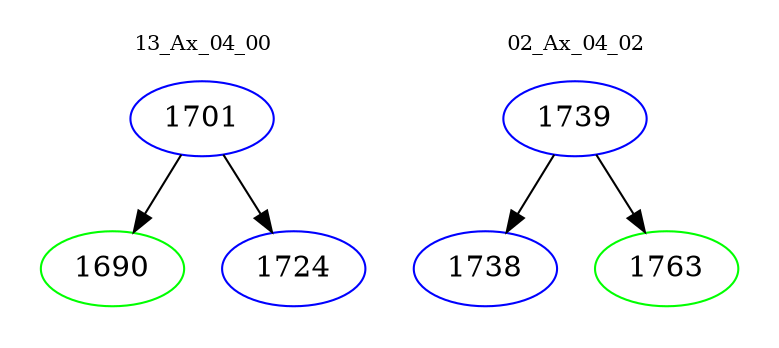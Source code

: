 digraph{
subgraph cluster_0 {
color = white
label = "13_Ax_04_00";
fontsize=10;
T0_1701 [label="1701", color="blue"]
T0_1701 -> T0_1690 [color="black"]
T0_1690 [label="1690", color="green"]
T0_1701 -> T0_1724 [color="black"]
T0_1724 [label="1724", color="blue"]
}
subgraph cluster_1 {
color = white
label = "02_Ax_04_02";
fontsize=10;
T1_1739 [label="1739", color="blue"]
T1_1739 -> T1_1738 [color="black"]
T1_1738 [label="1738", color="blue"]
T1_1739 -> T1_1763 [color="black"]
T1_1763 [label="1763", color="green"]
}
}
